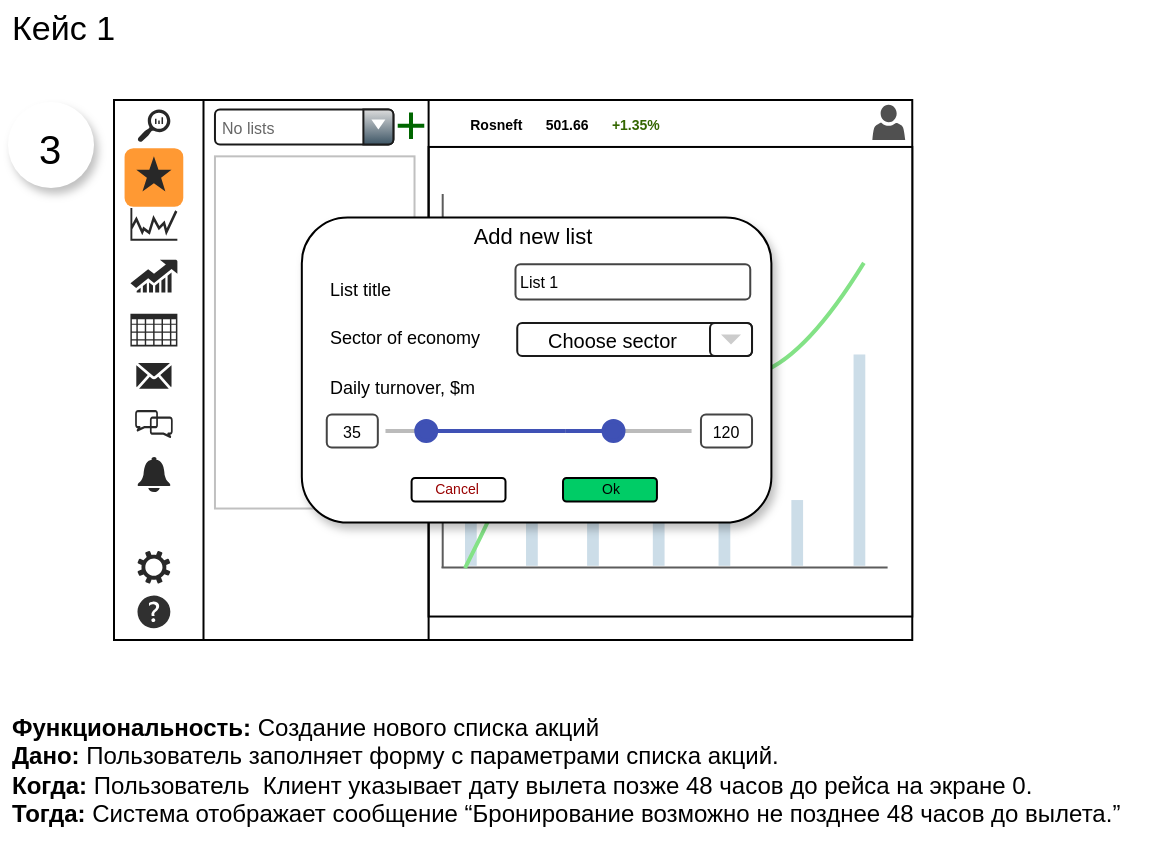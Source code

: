 <mxfile version="26.0.4">
  <diagram name="Страница — 1" id="O2gPzzVauHwRXWJ9uK9k">
    <mxGraphModel dx="844" dy="480" grid="1" gridSize="10" guides="1" tooltips="1" connect="1" arrows="1" fold="1" page="1" pageScale="1" pageWidth="827" pageHeight="1169" math="0" shadow="0">
      <root>
        <mxCell id="0" />
        <mxCell id="1" parent="0" />
        <mxCell id="WTKttkK2Bv-VNncWlwCD-1" value="&lt;b&gt;Функциональность:&lt;/b&gt; Создание нового списка акций&lt;br&gt;&lt;b&gt;Дано:&lt;/b&gt;&amp;nbsp;Пользователь заполняет форму с параметрами списка акций.&lt;br&gt;&lt;b&gt;Когда:&lt;/b&gt;&amp;nbsp;Пользователь&amp;nbsp; Клиент указывает дату вылета позже 48 часов до рейса на экране 0.&lt;br&gt;&lt;b&gt;Тогда:&lt;/b&gt; Система отображает сообщение “Бронирование возможно не позднее 48 часов до вылета.”" style="text;html=1;align=left;verticalAlign=middle;whiteSpace=wrap;rounded=0;" parent="1" vertex="1">
          <mxGeometry x="160" y="400" width="570" height="90" as="geometry" />
        </mxCell>
        <mxCell id="WTKttkK2Bv-VNncWlwCD-2" value="&lt;font&gt;Кейс 1&lt;/font&gt;" style="text;html=1;align=left;verticalAlign=middle;whiteSpace=wrap;rounded=0;fontSize=17;" parent="1" vertex="1">
          <mxGeometry x="160" y="60" width="70" height="30" as="geometry" />
        </mxCell>
        <mxCell id="kz_l7g8Bo4co54-ihP0E-91" value="" style="group" vertex="1" connectable="0" parent="1">
          <mxGeometry x="160" y="111" width="43" height="43" as="geometry" />
        </mxCell>
        <mxCell id="kz_l7g8Bo4co54-ihP0E-92" value="" style="shape=ellipse;dashed=0;strokeColor=none;shadow=1;fontSize=13;align=center;verticalAlign=top;labelPosition=center;verticalLabelPosition=bottom;html=1;aspect=fixed;container=0;" vertex="1" parent="kz_l7g8Bo4co54-ihP0E-91">
          <mxGeometry width="43" height="43" as="geometry" />
        </mxCell>
        <mxCell id="kz_l7g8Bo4co54-ihP0E-93" value="&lt;font style=&quot;font-size: 20px;&quot;&gt;3&lt;/font&gt;" style="text;html=1;align=center;verticalAlign=middle;whiteSpace=wrap;rounded=0;container=0;" vertex="1" parent="kz_l7g8Bo4co54-ihP0E-91">
          <mxGeometry x="5.5" y="7.5" width="30" height="30" as="geometry" />
        </mxCell>
        <mxCell id="kz_l7g8Bo4co54-ihP0E-49" value="" style="rounded=0;whiteSpace=wrap;html=1;" vertex="1" parent="1">
          <mxGeometry x="213" y="110" width="399.13" height="270" as="geometry" />
        </mxCell>
        <mxCell id="kz_l7g8Bo4co54-ihP0E-50" value="" style="endArrow=none;html=1;rounded=0;entryX=0.118;entryY=1;entryDx=0;entryDy=0;entryPerimeter=0;exitX=0.118;exitY=0;exitDx=0;exitDy=0;exitPerimeter=0;" edge="1" parent="1">
          <mxGeometry width="50" height="50" relative="1" as="geometry">
            <mxPoint x="257.75" y="110" as="sourcePoint" />
            <mxPoint x="257.75" y="380" as="targetPoint" />
          </mxGeometry>
        </mxCell>
        <mxCell id="kz_l7g8Bo4co54-ihP0E-51" value="" style="sketch=0;pointerEvents=1;shadow=0;dashed=0;html=1;strokeColor=none;fillColor=#505050;labelPosition=center;verticalLabelPosition=bottom;verticalAlign=top;outlineConnect=0;align=center;shape=mxgraph.office.users.user;" vertex="1" parent="1">
          <mxGeometry x="592.173" y="112.348" width="16.435" height="17.609" as="geometry" />
        </mxCell>
        <mxCell id="kz_l7g8Bo4co54-ihP0E-52" value="" style="sketch=0;pointerEvents=1;shadow=0;dashed=0;html=1;strokeColor=none;fillColor=#303030;labelPosition=center;verticalLabelPosition=bottom;verticalAlign=top;outlineConnect=0;align=center;shape=mxgraph.office.concepts.help;" vertex="1" parent="1">
          <mxGeometry x="224.739" y="357.696" width="16.435" height="16.435" as="geometry" />
        </mxCell>
        <mxCell id="kz_l7g8Bo4co54-ihP0E-53" value="&lt;div&gt;&lt;br&gt;&lt;/div&gt;&lt;div&gt;&lt;br&gt;&lt;/div&gt;&lt;div&gt;&lt;br&gt;&lt;/div&gt;&lt;div&gt;&lt;br&gt;&lt;/div&gt;&lt;div&gt;&lt;br&gt;&lt;/div&gt;" style="sketch=0;pointerEvents=1;shadow=0;dashed=0;html=1;strokeColor=none;fillColor=#282828;labelPosition=center;verticalLabelPosition=bottom;verticalAlign=top;outlineConnect=0;align=center;shape=mxgraph.office.concepts.settings;" vertex="1" parent="1">
          <mxGeometry x="224.739" y="335.391" width="16.435" height="16.435" as="geometry" />
        </mxCell>
        <mxCell id="kz_l7g8Bo4co54-ihP0E-54" value="" style="verticalLabelPosition=bottom;sketch=0;html=1;fillColor=#282828;strokeColor=none;verticalAlign=top;pointerEvents=1;align=center;shape=mxgraph.cisco_safe.iot_things_icons.icon34;" vertex="1" parent="1">
          <mxGeometry x="224.152" y="241.478" width="17.609" height="12.913" as="geometry" />
        </mxCell>
        <mxCell id="kz_l7g8Bo4co54-ihP0E-55" value="" style="verticalLabelPosition=bottom;sketch=0;html=1;fillColor=#282828;strokeColor=none;verticalAlign=top;pointerEvents=1;align=center;shape=mxgraph.cisco_safe.iot_things_icons.icon13;" vertex="1" parent="1">
          <mxGeometry x="223.565" y="264.957" width="18.783" height="14.087" as="geometry" />
        </mxCell>
        <mxCell id="kz_l7g8Bo4co54-ihP0E-56" value="" style="verticalLabelPosition=bottom;sketch=0;html=1;fillColor=#282828;strokeColor=none;verticalAlign=top;pointerEvents=1;align=center;shape=mxgraph.cisco_safe.business_icons.icon25;" vertex="1" parent="1">
          <mxGeometry x="221.217" y="216.826" width="23.478" height="16.435" as="geometry" />
        </mxCell>
        <mxCell id="kz_l7g8Bo4co54-ihP0E-57" value="" style="rounded=1;whiteSpace=wrap;html=1;fillColor=#FF9933;strokeColor=none;" vertex="1" parent="1">
          <mxGeometry x="218.283" y="134.065" width="29.348" height="29.348" as="geometry" />
        </mxCell>
        <mxCell id="kz_l7g8Bo4co54-ihP0E-58" value="" style="sketch=0;pointerEvents=1;shadow=0;dashed=0;html=1;strokeColor=none;labelPosition=center;verticalLabelPosition=bottom;verticalAlign=top;align=center;fillColor=#282828;shape=mxgraph.mscae.oms.alerts" vertex="1" parent="1">
          <mxGeometry x="224.739" y="288.435" width="16.435" height="17.609" as="geometry" />
        </mxCell>
        <mxCell id="kz_l7g8Bo4co54-ihP0E-59" value="" style="rounded=0;whiteSpace=wrap;html=1;" vertex="1" parent="1">
          <mxGeometry x="370.304" y="133.478" width="241.826" height="234.783" as="geometry" />
        </mxCell>
        <mxCell id="kz_l7g8Bo4co54-ihP0E-60" value="" style="sketch=0;pointerEvents=1;shadow=0;dashed=0;html=1;strokeColor=none;labelPosition=center;verticalLabelPosition=bottom;verticalAlign=top;align=center;fillColor=#282828;shape=mxgraph.mscae.oms.log_search" vertex="1" parent="1">
          <mxGeometry x="224.739" y="114.696" width="16.435" height="16.435" as="geometry" />
        </mxCell>
        <mxCell id="kz_l7g8Bo4co54-ihP0E-61" value="" style="endArrow=none;html=1;rounded=0;entryX=0.118;entryY=1;entryDx=0;entryDy=0;entryPerimeter=0;exitX=0.118;exitY=0;exitDx=0;exitDy=0;exitPerimeter=0;" edge="1" parent="1">
          <mxGeometry width="50" height="50" relative="1" as="geometry">
            <mxPoint x="370.304" y="110" as="sourcePoint" />
            <mxPoint x="370.304" y="380" as="targetPoint" />
          </mxGeometry>
        </mxCell>
        <mxCell id="kz_l7g8Bo4co54-ihP0E-62" value="" style="endArrow=none;html=1;rounded=0;strokeColor=#5C5C5C;" edge="1" parent="1">
          <mxGeometry width="50" height="50" relative="1" as="geometry">
            <mxPoint x="377.348" y="156.957" as="sourcePoint" />
            <mxPoint x="377.348" y="343.902" as="targetPoint" />
          </mxGeometry>
        </mxCell>
        <mxCell id="kz_l7g8Bo4co54-ihP0E-63" value="" style="verticalLabelPosition=bottom;sketch=0;html=1;fillColor=#282828;strokeColor=none;verticalAlign=top;pointerEvents=1;align=center;shape=mxgraph.cisco_safe.business_icons.icon24;" vertex="1" parent="1">
          <mxGeometry x="221.217" y="164" width="23.478" height="16.435" as="geometry" />
        </mxCell>
        <mxCell id="kz_l7g8Bo4co54-ihP0E-64" value="" style="childLayout=tableLayout;recursiveResize=0;shadow=0;fillColor=none;strokeColor=#C0C0C0;fontSize=9;" vertex="1" parent="1">
          <mxGeometry x="263.478" y="138.174" width="99.782" height="176.087" as="geometry" />
        </mxCell>
        <mxCell id="kz_l7g8Bo4co54-ihP0E-65" style="shape=tableRow;horizontal=0;startSize=0;swimlaneHead=0;swimlaneBody=0;top=0;left=0;bottom=0;right=0;dropTarget=0;collapsible=0;recursiveResize=0;expand=0;fontStyle=0;fillColor=none;fontSize=9;" vertex="1" parent="kz_l7g8Bo4co54-ihP0E-64">
          <mxGeometry width="99.782" height="29" as="geometry" />
        </mxCell>
        <mxCell id="kz_l7g8Bo4co54-ihP0E-66" value="" style="connectable=0;recursiveResize=0;strokeColor=none;fillColor=none;align=center;whiteSpace=wrap;html=1;fontSize=9;" vertex="1" parent="kz_l7g8Bo4co54-ihP0E-65">
          <mxGeometry width="100" height="29" as="geometry">
            <mxRectangle width="100" height="29" as="alternateBounds" />
          </mxGeometry>
        </mxCell>
        <mxCell id="kz_l7g8Bo4co54-ihP0E-67" style="shape=tableRow;horizontal=0;startSize=0;swimlaneHead=0;swimlaneBody=0;top=0;left=0;bottom=0;right=0;dropTarget=0;collapsible=0;recursiveResize=0;expand=0;fontStyle=0;fillColor=none;fontSize=9;" vertex="1" parent="kz_l7g8Bo4co54-ihP0E-64">
          <mxGeometry y="29" width="99.782" height="30" as="geometry" />
        </mxCell>
        <mxCell id="kz_l7g8Bo4co54-ihP0E-68" value="" style="connectable=0;recursiveResize=0;strokeColor=none;fillColor=none;align=center;whiteSpace=wrap;html=1;fontSize=9;" vertex="1" parent="kz_l7g8Bo4co54-ihP0E-67">
          <mxGeometry width="100" height="30" as="geometry">
            <mxRectangle width="100" height="30" as="alternateBounds" />
          </mxGeometry>
        </mxCell>
        <mxCell id="kz_l7g8Bo4co54-ihP0E-69" value="" style="shape=tableRow;horizontal=0;startSize=0;swimlaneHead=0;swimlaneBody=0;top=0;left=0;bottom=0;right=0;dropTarget=0;collapsible=0;recursiveResize=0;expand=0;fontStyle=0;fillColor=none;fontSize=9;" vertex="1" parent="kz_l7g8Bo4co54-ihP0E-64">
          <mxGeometry y="59" width="99.782" height="29" as="geometry" />
        </mxCell>
        <mxCell id="kz_l7g8Bo4co54-ihP0E-70" value="" style="connectable=0;recursiveResize=0;strokeColor=none;fillColor=none;align=center;whiteSpace=wrap;html=1;fontSize=9;" vertex="1" parent="kz_l7g8Bo4co54-ihP0E-69">
          <mxGeometry width="100" height="29" as="geometry">
            <mxRectangle width="100" height="29" as="alternateBounds" />
          </mxGeometry>
        </mxCell>
        <mxCell id="kz_l7g8Bo4co54-ihP0E-71" style="shape=tableRow;horizontal=0;startSize=0;swimlaneHead=0;swimlaneBody=0;top=0;left=0;bottom=0;right=0;dropTarget=0;collapsible=0;recursiveResize=0;expand=0;fontStyle=0;fillColor=none;fontSize=9;" vertex="1" parent="kz_l7g8Bo4co54-ihP0E-64">
          <mxGeometry y="88" width="99.782" height="29" as="geometry" />
        </mxCell>
        <mxCell id="kz_l7g8Bo4co54-ihP0E-72" value="" style="connectable=0;recursiveResize=0;strokeColor=none;fillColor=none;align=center;whiteSpace=wrap;html=1;fontSize=9;" vertex="1" parent="kz_l7g8Bo4co54-ihP0E-71">
          <mxGeometry width="100" height="29" as="geometry">
            <mxRectangle width="100" height="29" as="alternateBounds" />
          </mxGeometry>
        </mxCell>
        <mxCell id="kz_l7g8Bo4co54-ihP0E-73" style="shape=tableRow;horizontal=0;startSize=0;swimlaneHead=0;swimlaneBody=0;top=0;left=0;bottom=0;right=0;dropTarget=0;collapsible=0;recursiveResize=0;expand=0;fontStyle=0;fillColor=none;fontSize=9;" vertex="1" parent="kz_l7g8Bo4co54-ihP0E-64">
          <mxGeometry y="117" width="99.782" height="30" as="geometry" />
        </mxCell>
        <mxCell id="kz_l7g8Bo4co54-ihP0E-74" value="" style="connectable=0;recursiveResize=0;strokeColor=none;fillColor=none;align=center;whiteSpace=wrap;html=1;fontSize=9;" vertex="1" parent="kz_l7g8Bo4co54-ihP0E-73">
          <mxGeometry width="100" height="30" as="geometry">
            <mxRectangle width="100" height="30" as="alternateBounds" />
          </mxGeometry>
        </mxCell>
        <mxCell id="kz_l7g8Bo4co54-ihP0E-75" style="shape=tableRow;horizontal=0;startSize=0;swimlaneHead=0;swimlaneBody=0;top=0;left=0;bottom=0;right=0;dropTarget=0;collapsible=0;recursiveResize=0;expand=0;fontStyle=0;fillColor=none;fontSize=9;" vertex="1" parent="kz_l7g8Bo4co54-ihP0E-64">
          <mxGeometry y="147" width="99.782" height="29" as="geometry" />
        </mxCell>
        <mxCell id="kz_l7g8Bo4co54-ihP0E-76" value="" style="connectable=0;recursiveResize=0;strokeColor=none;fillColor=none;align=center;whiteSpace=wrap;html=1;fontSize=9;" vertex="1" parent="kz_l7g8Bo4co54-ihP0E-75">
          <mxGeometry width="100" height="29" as="geometry">
            <mxRectangle width="100" height="29" as="alternateBounds" />
          </mxGeometry>
        </mxCell>
        <mxCell id="kz_l7g8Bo4co54-ihP0E-77" value="" style="verticalLabelPosition=bottom;sketch=0;html=1;fillColor=#282828;strokeColor=none;verticalAlign=top;pointerEvents=1;align=center;shape=mxgraph.cisco_safe.business_icons.icon10;" vertex="1" parent="1">
          <mxGeometry x="221.217" y="189.826" width="23.478" height="16.435" as="geometry" />
        </mxCell>
        <mxCell id="kz_l7g8Bo4co54-ihP0E-78" value="" style="html=1;dashed=0;aspect=fixed;verticalLabelPosition=bottom;verticalAlign=top;align=center;shape=mxgraph.gmdl.star;strokeColor=none;fillColor=#282828;shadow=0;sketch=0;" vertex="1" parent="1">
          <mxGeometry x="224.152" y="138.174" width="17.609" height="17.609" as="geometry" />
        </mxCell>
        <mxCell id="kz_l7g8Bo4co54-ihP0E-79" value="" style="dashed=0;html=1;shape=mxgraph.gmdl.x;strokeColor=#006600;strokeWidth=2;shadow=0;sketch=0;html=1;labelPosition=center;verticalLabelPosition=bottom;align=center;verticalAlign=top;rotation=45;" vertex="1" parent="1">
          <mxGeometry x="356.799" y="118.212" width="9.391" height="9.391" as="geometry" />
        </mxCell>
        <mxCell id="kz_l7g8Bo4co54-ihP0E-80" value="" style="endArrow=none;html=1;rounded=0;strokeColor=#5C5C5C;" edge="1" parent="1">
          <mxGeometry width="50" height="50" relative="1" as="geometry">
            <mxPoint x="376.761" y="343.773" as="sourcePoint" />
            <mxPoint x="599.804" y="343.773" as="targetPoint" />
          </mxGeometry>
        </mxCell>
        <mxCell id="kz_l7g8Bo4co54-ihP0E-81" value="" style="rounded=0;whiteSpace=wrap;html=1;fillColor=#CCDDE8;strokeColor=none;" vertex="1" parent="1">
          <mxGeometry x="388.5" y="251.327" width="5.87" height="91.565" as="geometry" />
        </mxCell>
        <mxCell id="kz_l7g8Bo4co54-ihP0E-82" value="" style="rounded=0;whiteSpace=wrap;html=1;fillColor=#CCDDE8;strokeColor=none;" vertex="1" parent="1">
          <mxGeometry x="419.022" y="286.545" width="5.87" height="56.348" as="geometry" />
        </mxCell>
        <mxCell id="kz_l7g8Bo4co54-ihP0E-83" value="" style="rounded=0;whiteSpace=wrap;html=1;fillColor=#CCDDE8;strokeColor=none;" vertex="1" parent="1">
          <mxGeometry x="449.543" y="227.849" width="5.87" height="115.043" as="geometry" />
        </mxCell>
        <mxCell id="kz_l7g8Bo4co54-ihP0E-84" value="" style="rounded=0;whiteSpace=wrap;html=1;fillColor=#CCDDE8;strokeColor=none;" vertex="1" parent="1">
          <mxGeometry x="482.413" y="251.327" width="5.87" height="91.565" as="geometry" />
        </mxCell>
        <mxCell id="kz_l7g8Bo4co54-ihP0E-85" value="" style="rounded=0;whiteSpace=wrap;html=1;fillColor=#CCDDE8;strokeColor=none;" vertex="1" parent="1">
          <mxGeometry x="515.282" y="286.545" width="5.87" height="56.348" as="geometry" />
        </mxCell>
        <mxCell id="kz_l7g8Bo4co54-ihP0E-86" value="" style="rounded=0;whiteSpace=wrap;html=1;fillColor=#CCDDE8;strokeColor=none;" vertex="1" parent="1">
          <mxGeometry x="551.674" y="310.023" width="5.87" height="32.87" as="geometry" />
        </mxCell>
        <mxCell id="kz_l7g8Bo4co54-ihP0E-87" value="" style="rounded=0;whiteSpace=wrap;html=1;fillColor=#CCDDE8;strokeColor=none;" vertex="1" parent="1">
          <mxGeometry x="582.782" y="237.24" width="5.87" height="105.652" as="geometry" />
        </mxCell>
        <mxCell id="kz_l7g8Bo4co54-ihP0E-88" value="" style="endArrow=none;html=1;rounded=0;curved=1;exitX=0.048;exitY=0.95;exitDx=0;exitDy=0;exitPerimeter=0;entryX=0.857;entryY=0.3;entryDx=0;entryDy=0;entryPerimeter=0;strokeWidth=2;strokeColor=#83e286;" edge="1" parent="1">
          <mxGeometry width="50" height="50" relative="1" as="geometry">
            <mxPoint x="388.5" y="344.067" as="sourcePoint" />
            <mxPoint x="587.936" y="191.458" as="targetPoint" />
            <Array as="points">
              <mxPoint x="423.717" y="274.806" />
              <mxPoint x="458.935" y="157.414" />
              <mxPoint x="529.369" y="286.545" />
            </Array>
          </mxGeometry>
        </mxCell>
        <mxCell id="kz_l7g8Bo4co54-ihP0E-89" value="&lt;font style=&quot;font-size: 7px;&quot;&gt;&lt;b&gt;Rosneft&amp;nbsp; &amp;nbsp; &amp;nbsp; 501.66&amp;nbsp; &amp;nbsp; &amp;nbsp; &lt;font color=&quot;#336600&quot;&gt;+1.35%&lt;/font&gt;&lt;/b&gt;&lt;/font&gt;" style="text;html=1;align=center;verticalAlign=middle;whiteSpace=wrap;rounded=0;" vertex="1" parent="1">
          <mxGeometry x="377.935" y="112.348" width="120.913" height="16.435" as="geometry" />
        </mxCell>
        <mxCell id="kz_l7g8Bo4co54-ihP0E-90" value="&lt;p style=&quot;line-height: 110%;&quot;&gt;No lists&lt;/p&gt;" style="strokeWidth=1;html=1;shadow=0;dashed=0;shape=mxgraph.ios.iComboBox;spacingTop=2;spacingLeft=2;align=left;strokeColor=#1A1A1A;fontColor=#666666;buttonText=;fontSize=8;fillColor=#dddddd;fillColor2=#3D5565;sketch=0;whiteSpace=wrap;" vertex="1" parent="1">
          <mxGeometry x="263.478" y="114.696" width="89.217" height="17.609" as="geometry" />
        </mxCell>
        <mxCell id="kz_l7g8Bo4co54-ihP0E-94" value="" style="group" vertex="1" connectable="0" parent="1">
          <mxGeometry x="306.913" y="168.696" width="234.782" height="152.609" as="geometry" />
        </mxCell>
        <mxCell id="kz_l7g8Bo4co54-ihP0E-95" value="" style="rounded=1;whiteSpace=wrap;html=1;fillColor=default;shadow=1;glass=0;" vertex="1" parent="kz_l7g8Bo4co54-ihP0E-94">
          <mxGeometry width="234.782" height="152.609" as="geometry" />
        </mxCell>
        <mxCell id="kz_l7g8Bo4co54-ihP0E-96" value="Add new list" style="text;html=1;align=center;verticalAlign=middle;whiteSpace=wrap;rounded=0;fontSize=11;" vertex="1" parent="kz_l7g8Bo4co54-ihP0E-94">
          <mxGeometry x="76.598" width="76.891" height="17.609" as="geometry" />
        </mxCell>
        <mxCell id="kz_l7g8Bo4co54-ihP0E-97" value="" style="rounded=1;whiteSpace=wrap;html=1;" vertex="1" parent="kz_l7g8Bo4co54-ihP0E-94">
          <mxGeometry x="54.88" y="130.304" width="46.956" height="11.739" as="geometry" />
        </mxCell>
        <mxCell id="kz_l7g8Bo4co54-ihP0E-98" value="" style="rounded=1;whiteSpace=wrap;html=1;fillColor=#00CC66;" vertex="1" parent="kz_l7g8Bo4co54-ihP0E-94">
          <mxGeometry x="130.598" y="130.304" width="46.956" height="11.739" as="geometry" />
        </mxCell>
        <mxCell id="kz_l7g8Bo4co54-ihP0E-99" value="&lt;font style=&quot;font-size: 7px;&quot;&gt;Cancel&lt;/font&gt;" style="text;html=1;align=center;verticalAlign=middle;whiteSpace=wrap;rounded=0;fillColor=none;fontColor=#990000;" vertex="1" parent="kz_l7g8Bo4co54-ihP0E-94">
          <mxGeometry x="65.739" y="127.957" width="22.891" height="11.739" as="geometry" />
        </mxCell>
        <mxCell id="kz_l7g8Bo4co54-ihP0E-100" value="&lt;div style=&quot;font-size: 11px;&quot;&gt;&lt;font style=&quot;font-size: 7px;&quot; color=&quot;#000000&quot;&gt;Ok&lt;/font&gt;&lt;/div&gt;" style="text;html=1;align=center;verticalAlign=middle;whiteSpace=wrap;rounded=0;fillColor=none;fontColor=#990000;" vertex="1" parent="kz_l7g8Bo4co54-ihP0E-94">
          <mxGeometry x="142.63" y="130.891" width="22.891" height="5.87" as="geometry" />
        </mxCell>
        <mxCell id="kz_l7g8Bo4co54-ihP0E-101" value="" style="childLayout=tableLayout;recursiveResize=0;shadow=0;fillColor=none;strokeColor=none;fontSize=9;align=left;" vertex="1" parent="kz_l7g8Bo4co54-ihP0E-94">
          <mxGeometry x="11.739" y="23.478" width="93.913" height="98.609" as="geometry" />
        </mxCell>
        <mxCell id="kz_l7g8Bo4co54-ihP0E-102" style="shape=tableRow;horizontal=0;startSize=0;swimlaneHead=0;swimlaneBody=0;top=0;left=0;bottom=0;right=0;dropTarget=0;collapsible=0;recursiveResize=0;expand=0;fontStyle=0;fillColor=none;fontSize=9;" vertex="1" parent="kz_l7g8Bo4co54-ihP0E-101">
          <mxGeometry width="93.913" height="25" as="geometry" />
        </mxCell>
        <mxCell id="kz_l7g8Bo4co54-ihP0E-103" value="List title" style="connectable=0;recursiveResize=0;strokeColor=none;fillColor=none;align=left;whiteSpace=wrap;html=1;fontSize=9;" vertex="1" parent="kz_l7g8Bo4co54-ihP0E-102">
          <mxGeometry width="94" height="25" as="geometry">
            <mxRectangle width="94" height="25" as="alternateBounds" />
          </mxGeometry>
        </mxCell>
        <mxCell id="kz_l7g8Bo4co54-ihP0E-104" style="shape=tableRow;horizontal=0;startSize=0;swimlaneHead=0;swimlaneBody=0;top=0;left=0;bottom=0;right=0;dropTarget=0;collapsible=0;recursiveResize=0;expand=0;fontStyle=0;fillColor=none;fontSize=9;" vertex="1" parent="kz_l7g8Bo4co54-ihP0E-101">
          <mxGeometry y="25" width="93.913" height="24" as="geometry" />
        </mxCell>
        <mxCell id="kz_l7g8Bo4co54-ihP0E-105" value="Sector of economy" style="connectable=0;recursiveResize=0;strokeColor=none;fillColor=none;align=left;whiteSpace=wrap;html=1;fontSize=9;" vertex="1" parent="kz_l7g8Bo4co54-ihP0E-104">
          <mxGeometry width="94" height="24" as="geometry">
            <mxRectangle width="94" height="24" as="alternateBounds" />
          </mxGeometry>
        </mxCell>
        <mxCell id="kz_l7g8Bo4co54-ihP0E-106" value="" style="shape=tableRow;horizontal=0;startSize=0;swimlaneHead=0;swimlaneBody=0;top=0;left=0;bottom=0;right=0;dropTarget=0;collapsible=0;recursiveResize=0;expand=0;fontStyle=0;fillColor=none;fontSize=9;" vertex="1" parent="kz_l7g8Bo4co54-ihP0E-101">
          <mxGeometry y="49" width="93.913" height="25" as="geometry" />
        </mxCell>
        <mxCell id="kz_l7g8Bo4co54-ihP0E-107" value="Daily turnover,&amp;nbsp;&lt;span style=&quot;background-color: initial;&quot;&gt;$m&lt;/span&gt;" style="connectable=0;recursiveResize=0;strokeColor=none;fillColor=none;align=left;whiteSpace=wrap;html=1;fontSize=9;" vertex="1" parent="kz_l7g8Bo4co54-ihP0E-106">
          <mxGeometry width="94" height="25" as="geometry">
            <mxRectangle width="94" height="25" as="alternateBounds" />
          </mxGeometry>
        </mxCell>
        <mxCell id="kz_l7g8Bo4co54-ihP0E-108" style="shape=tableRow;horizontal=0;startSize=0;swimlaneHead=0;swimlaneBody=0;top=0;left=0;bottom=0;right=0;dropTarget=0;collapsible=0;recursiveResize=0;expand=0;fontStyle=0;fillColor=none;fontSize=9;" vertex="1" parent="kz_l7g8Bo4co54-ihP0E-101">
          <mxGeometry y="74" width="93.913" height="25" as="geometry" />
        </mxCell>
        <mxCell id="kz_l7g8Bo4co54-ihP0E-109" value="" style="connectable=0;recursiveResize=0;strokeColor=none;fillColor=none;align=left;whiteSpace=wrap;html=1;fontSize=9;" vertex="1" parent="kz_l7g8Bo4co54-ihP0E-108">
          <mxGeometry width="94" height="25" as="geometry">
            <mxRectangle width="94" height="25" as="alternateBounds" />
          </mxGeometry>
        </mxCell>
        <mxCell id="kz_l7g8Bo4co54-ihP0E-110" value="List 1" style="strokeWidth=1;html=1;shadow=0;dashed=0;shape=mxgraph.ios.iTextInput;strokeColor=#444444;buttonText=;fontSize=8;whiteSpace=wrap;align=left;" vertex="1" parent="kz_l7g8Bo4co54-ihP0E-94">
          <mxGeometry x="106.826" y="23.478" width="117.391" height="17.609" as="geometry" />
        </mxCell>
        <mxCell id="kz_l7g8Bo4co54-ihP0E-111" value="" style="dashed=0;align=right;fontSize=12;shape=rect;fillColor=#ffffff;strokeColor=#1A1A1A;labelPosition=left;verticalLabelPosition=middle;verticalAlign=middle;rounded=1;strokeWidth=1;" vertex="1" parent="kz_l7g8Bo4co54-ihP0E-94">
          <mxGeometry x="107.706" y="52.826" width="117.391" height="16.435" as="geometry" />
        </mxCell>
        <mxCell id="kz_l7g8Bo4co54-ihP0E-112" value="&lt;p style=&quot;line-height: 90%;&quot;&gt;&lt;span style=&quot;font-size: 10px;&quot;&gt;Choose sector&lt;/span&gt;&lt;/p&gt;" style="text;fontColor=#000000;verticalAlign=middle;spacingLeft=13;fontSize=14;html=1;whiteSpace=wrap;align=left;" vertex="1" parent="kz_l7g8Bo4co54-ihP0E-111">
          <mxGeometry width="117.391" height="16.435" as="geometry" />
        </mxCell>
        <mxCell id="kz_l7g8Bo4co54-ihP0E-113" value="" style="shape=rect;fillColor=none;strokeColor=#1A1A1A;resizeHeight=1;rounded=1;" vertex="1" parent="kz_l7g8Bo4co54-ihP0E-111">
          <mxGeometry x="1" width="21" height="16.435" relative="1" as="geometry">
            <mxPoint x="-21" as="offset" />
          </mxGeometry>
        </mxCell>
        <mxCell id="kz_l7g8Bo4co54-ihP0E-114" value="" style="dashed=0;html=1;shape=mxgraph.gmdl.triangle;fillColor=#cccccc;strokeColor=none;" vertex="1" parent="kz_l7g8Bo4co54-ihP0E-113">
          <mxGeometry x="0.5" y="0.5" width="10" height="5" relative="1" as="geometry">
            <mxPoint x="-5" y="-2.5" as="offset" />
          </mxGeometry>
        </mxCell>
        <mxCell id="kz_l7g8Bo4co54-ihP0E-115" value="" style="dashed=0;verticalLabelPosition=bottom;verticalAlign=top;align=center;shape=mxgraph.gmdl.slider2;barPos=56.68;strokeColor=#3F51B5;opacity=100;strokeWidth=2;fillColor=#3F51B5;handleSize=10;shadow=0;html=1;" vertex="1" parent="kz_l7g8Bo4co54-ihP0E-94">
          <mxGeometry x="104.772" y="103.891" width="90.098" height="5.87" as="geometry" />
        </mxCell>
        <mxCell id="kz_l7g8Bo4co54-ihP0E-116" value="120" style="strokeWidth=1;html=1;shadow=0;dashed=0;shape=mxgraph.ios.iTextInput;strokeColor=#444444;buttonText=;fontSize=8;whiteSpace=wrap;align=center;" vertex="1" parent="kz_l7g8Bo4co54-ihP0E-94">
          <mxGeometry x="199.565" y="98.609" width="25.533" height="16.435" as="geometry" />
        </mxCell>
        <mxCell id="kz_l7g8Bo4co54-ihP0E-117" value="" style="dashed=0;verticalLabelPosition=bottom;verticalAlign=top;align=center;shape=mxgraph.gmdl.slider2;barPos=77.37;strokeColor=#3F51B5;opacity=100;strokeWidth=2;fillColor=#3F51B5;handleSize=10;shadow=0;html=1;flipH=1;" vertex="1" parent="kz_l7g8Bo4co54-ihP0E-94">
          <mxGeometry x="41.826" y="103.891" width="90.098" height="5.87" as="geometry" />
        </mxCell>
        <mxCell id="kz_l7g8Bo4co54-ihP0E-118" value="35" style="strokeWidth=1;html=1;shadow=0;dashed=0;shape=mxgraph.ios.iTextInput;strokeColor=#444444;buttonText=;fontSize=8;whiteSpace=wrap;align=center;" vertex="1" parent="kz_l7g8Bo4co54-ihP0E-94">
          <mxGeometry x="12.467" y="98.609" width="25.533" height="16.435" as="geometry" />
        </mxCell>
      </root>
    </mxGraphModel>
  </diagram>
</mxfile>
